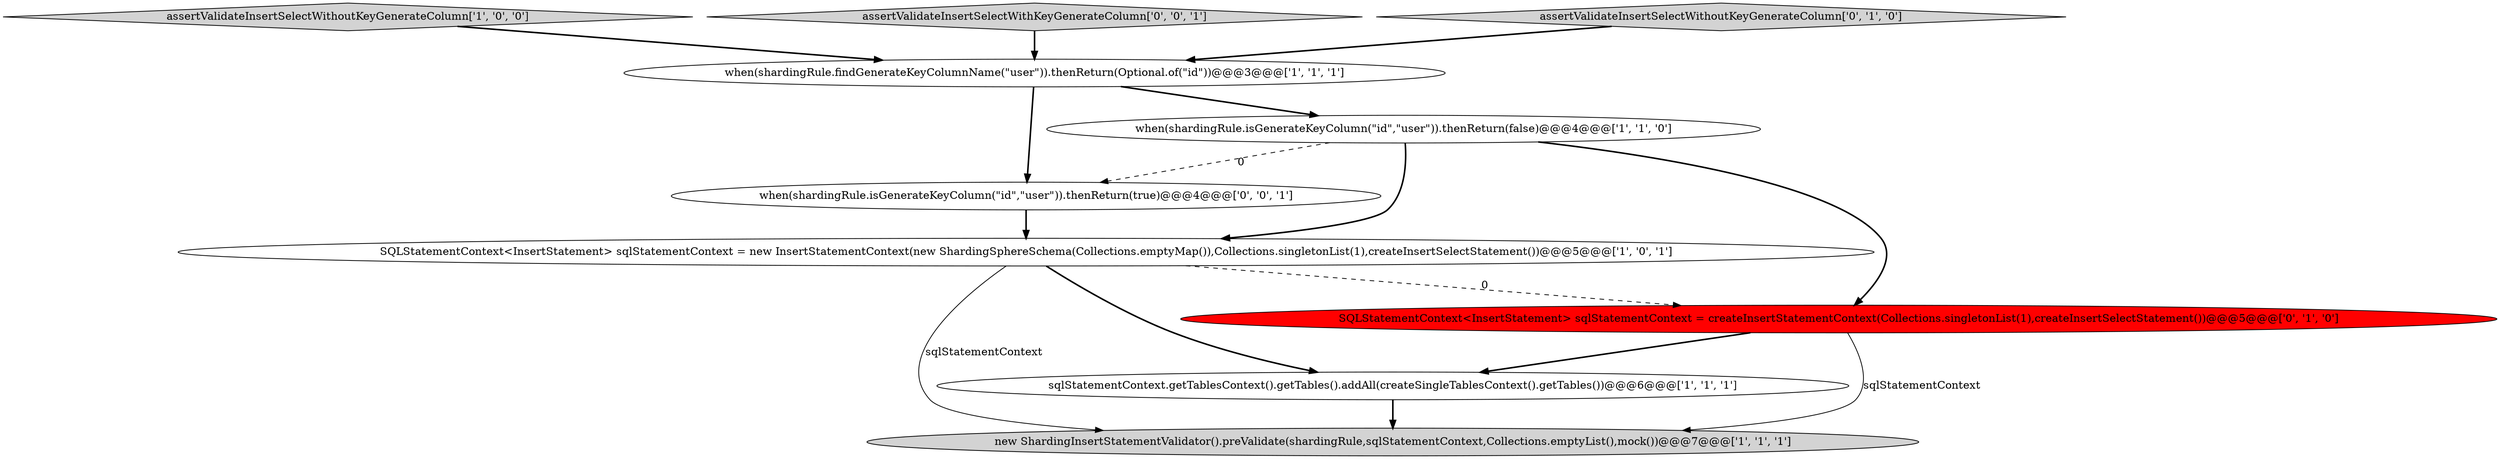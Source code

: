 digraph {
9 [style = filled, label = "when(shardingRule.isGenerateKeyColumn(\"id\",\"user\")).thenReturn(true)@@@4@@@['0', '0', '1']", fillcolor = white, shape = ellipse image = "AAA0AAABBB3BBB"];
2 [style = filled, label = "new ShardingInsertStatementValidator().preValidate(shardingRule,sqlStatementContext,Collections.emptyList(),mock())@@@7@@@['1', '1', '1']", fillcolor = lightgray, shape = ellipse image = "AAA0AAABBB1BBB"];
4 [style = filled, label = "when(shardingRule.findGenerateKeyColumnName(\"user\")).thenReturn(Optional.of(\"id\"))@@@3@@@['1', '1', '1']", fillcolor = white, shape = ellipse image = "AAA0AAABBB1BBB"];
1 [style = filled, label = "when(shardingRule.isGenerateKeyColumn(\"id\",\"user\")).thenReturn(false)@@@4@@@['1', '1', '0']", fillcolor = white, shape = ellipse image = "AAA0AAABBB1BBB"];
3 [style = filled, label = "assertValidateInsertSelectWithoutKeyGenerateColumn['1', '0', '0']", fillcolor = lightgray, shape = diamond image = "AAA0AAABBB1BBB"];
5 [style = filled, label = "SQLStatementContext<InsertStatement> sqlStatementContext = new InsertStatementContext(new ShardingSphereSchema(Collections.emptyMap()),Collections.singletonList(1),createInsertSelectStatement())@@@5@@@['1', '0', '1']", fillcolor = white, shape = ellipse image = "AAA0AAABBB1BBB"];
8 [style = filled, label = "assertValidateInsertSelectWithKeyGenerateColumn['0', '0', '1']", fillcolor = lightgray, shape = diamond image = "AAA0AAABBB3BBB"];
7 [style = filled, label = "assertValidateInsertSelectWithoutKeyGenerateColumn['0', '1', '0']", fillcolor = lightgray, shape = diamond image = "AAA0AAABBB2BBB"];
0 [style = filled, label = "sqlStatementContext.getTablesContext().getTables().addAll(createSingleTablesContext().getTables())@@@6@@@['1', '1', '1']", fillcolor = white, shape = ellipse image = "AAA0AAABBB1BBB"];
6 [style = filled, label = "SQLStatementContext<InsertStatement> sqlStatementContext = createInsertStatementContext(Collections.singletonList(1),createInsertSelectStatement())@@@5@@@['0', '1', '0']", fillcolor = red, shape = ellipse image = "AAA1AAABBB2BBB"];
1->5 [style = bold, label=""];
9->5 [style = bold, label=""];
4->9 [style = bold, label=""];
1->9 [style = dashed, label="0"];
4->1 [style = bold, label=""];
1->6 [style = bold, label=""];
6->0 [style = bold, label=""];
8->4 [style = bold, label=""];
7->4 [style = bold, label=""];
5->6 [style = dashed, label="0"];
5->0 [style = bold, label=""];
6->2 [style = solid, label="sqlStatementContext"];
3->4 [style = bold, label=""];
5->2 [style = solid, label="sqlStatementContext"];
0->2 [style = bold, label=""];
}
